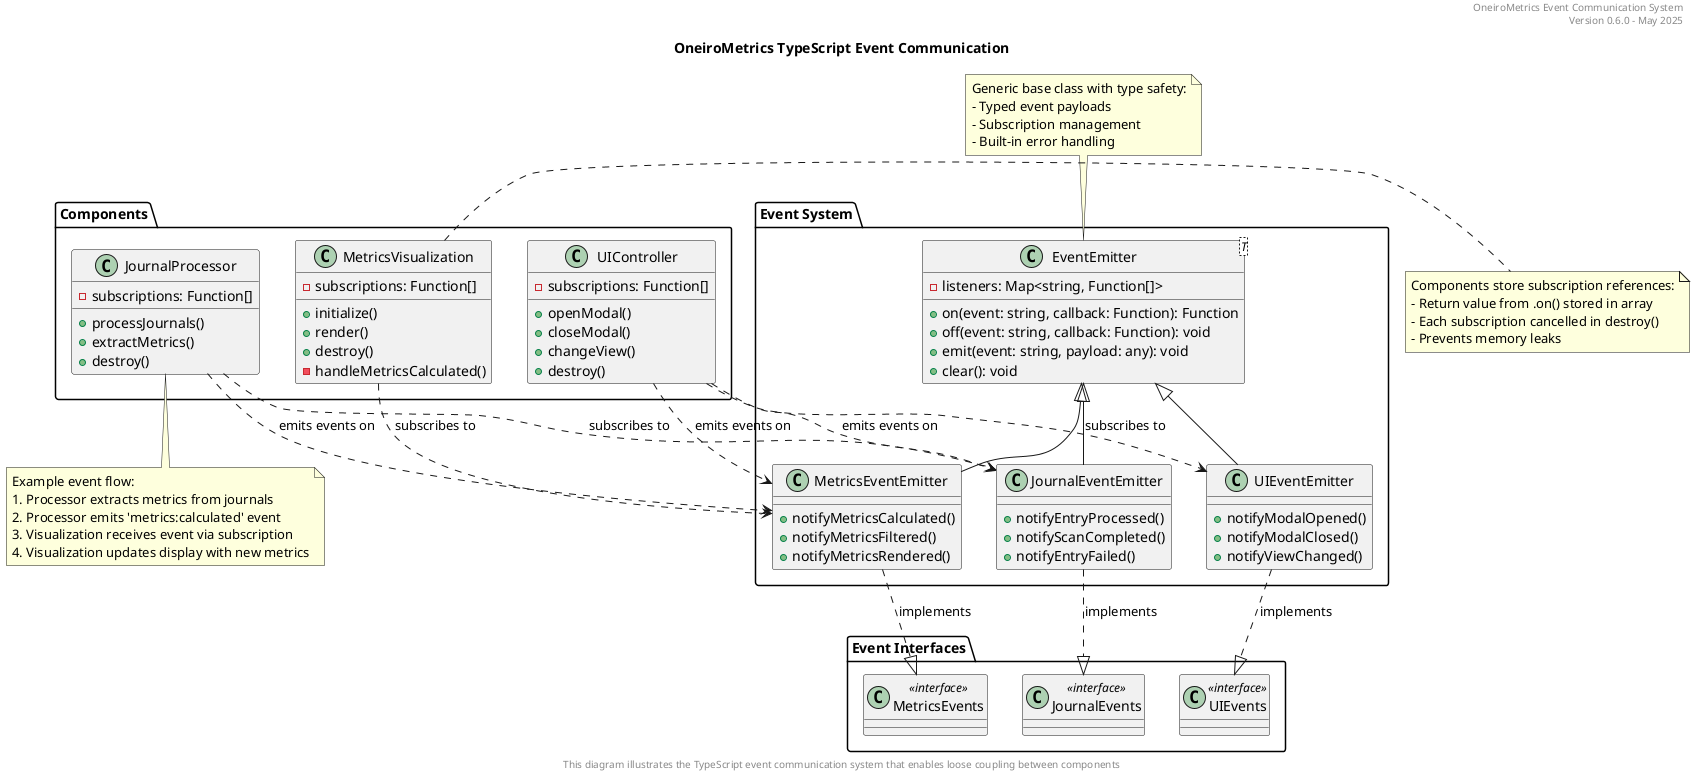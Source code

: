 @startuml Oom-TypeScript-Event-Communication

header
OneiroMetrics Event Communication System
Version 0.6.0 - May 2025
endheader

title OneiroMetrics TypeScript Event Communication

package "Event System" {
  class "EventEmitter<T>" as EventEmitter {
    -listeners: Map<string, Function[]>
    +on(event: string, callback: Function): Function
    +off(event: string, callback: Function): void
    +emit(event: string, payload: any): void
    +clear(): void
  }
  
  class "MetricsEventEmitter" as MetricsEmitter {
    +notifyMetricsCalculated()
    +notifyMetricsFiltered()
    +notifyMetricsRendered()
  }
  
  class "UIEventEmitter" as UIEmitter {
    +notifyModalOpened()
    +notifyModalClosed()
    +notifyViewChanged()
  }
  
  class "JournalEventEmitter" as JournalEmitter {
    +notifyEntryProcessed()
    +notifyScanCompleted()
    +notifyEntryFailed()
  }
}

package "Event Interfaces" {
  class "MetricsEvents" as MetricsEvents << interface >> {
    'metrics:calculated': {metrics, source}
    'metrics:display': {target, metrics}
    'metrics:filter': {filter}
  }
  
  class "UIEvents" as UIEvents << interface >> {
    'ui:modalOpened': {modalType, modal}
    'ui:modalClosed': {modalType}
    'ui:viewChanged': {view, previousView}
  }
  
  class "JournalEvents" as JournalEvents << interface >> {
    'journal:entryProcessed': {path, date, content}
    'journal:entryFailed': {path, error}
    'journal:scanCompleted': {totalEntries, processedEntries}
  }
}

package "Components" {
  class "MetricsVisualization" as Visualization {
    -subscriptions: Function[]
    +initialize()
    +render()
    +destroy()
    -handleMetricsCalculated()
  }
  
  class "JournalProcessor" as Processor {
    -subscriptions: Function[]
    +processJournals()
    +extractMetrics()
    +destroy()
  }
  
  class "UIController" as Controller {
    -subscriptions: Function[]
    +openModal()
    +closeModal()
    +changeView()
    +destroy()
  }
}

' Inheritance relationships
EventEmitter <|-- MetricsEmitter
EventEmitter <|-- UIEmitter
EventEmitter <|-- JournalEmitter

' Implementation relationships
MetricsEmitter ..|> MetricsEvents : implements
UIEmitter ..|> UIEvents : implements
JournalEmitter ..|> JournalEvents : implements

' Component relationships
Visualization ..> MetricsEmitter : subscribes to
Processor ..> JournalEmitter : subscribes to
Controller ..> UIEmitter : subscribes to

Processor ..> MetricsEmitter : emits events on
Controller ..> MetricsEmitter : emits events on
Controller ..> JournalEmitter : emits events on

' Example event flow
note bottom of Processor
  Example event flow:
  1. Processor extracts metrics from journals
  2. Processor emits 'metrics:calculated' event
  3. Visualization receives event via subscription
  4. Visualization updates display with new metrics
endnote

note top of EventEmitter
  Generic base class with type safety:
  - Typed event payloads
  - Subscription management
  - Built-in error handling
endnote

note right of Visualization
  Components store subscription references:
  - Return value from .on() stored in array
  - Each subscription cancelled in destroy()
  - Prevents memory leaks
endnote

footer
This diagram illustrates the TypeScript event communication system that enables loose coupling between components
endfooter

@enduml